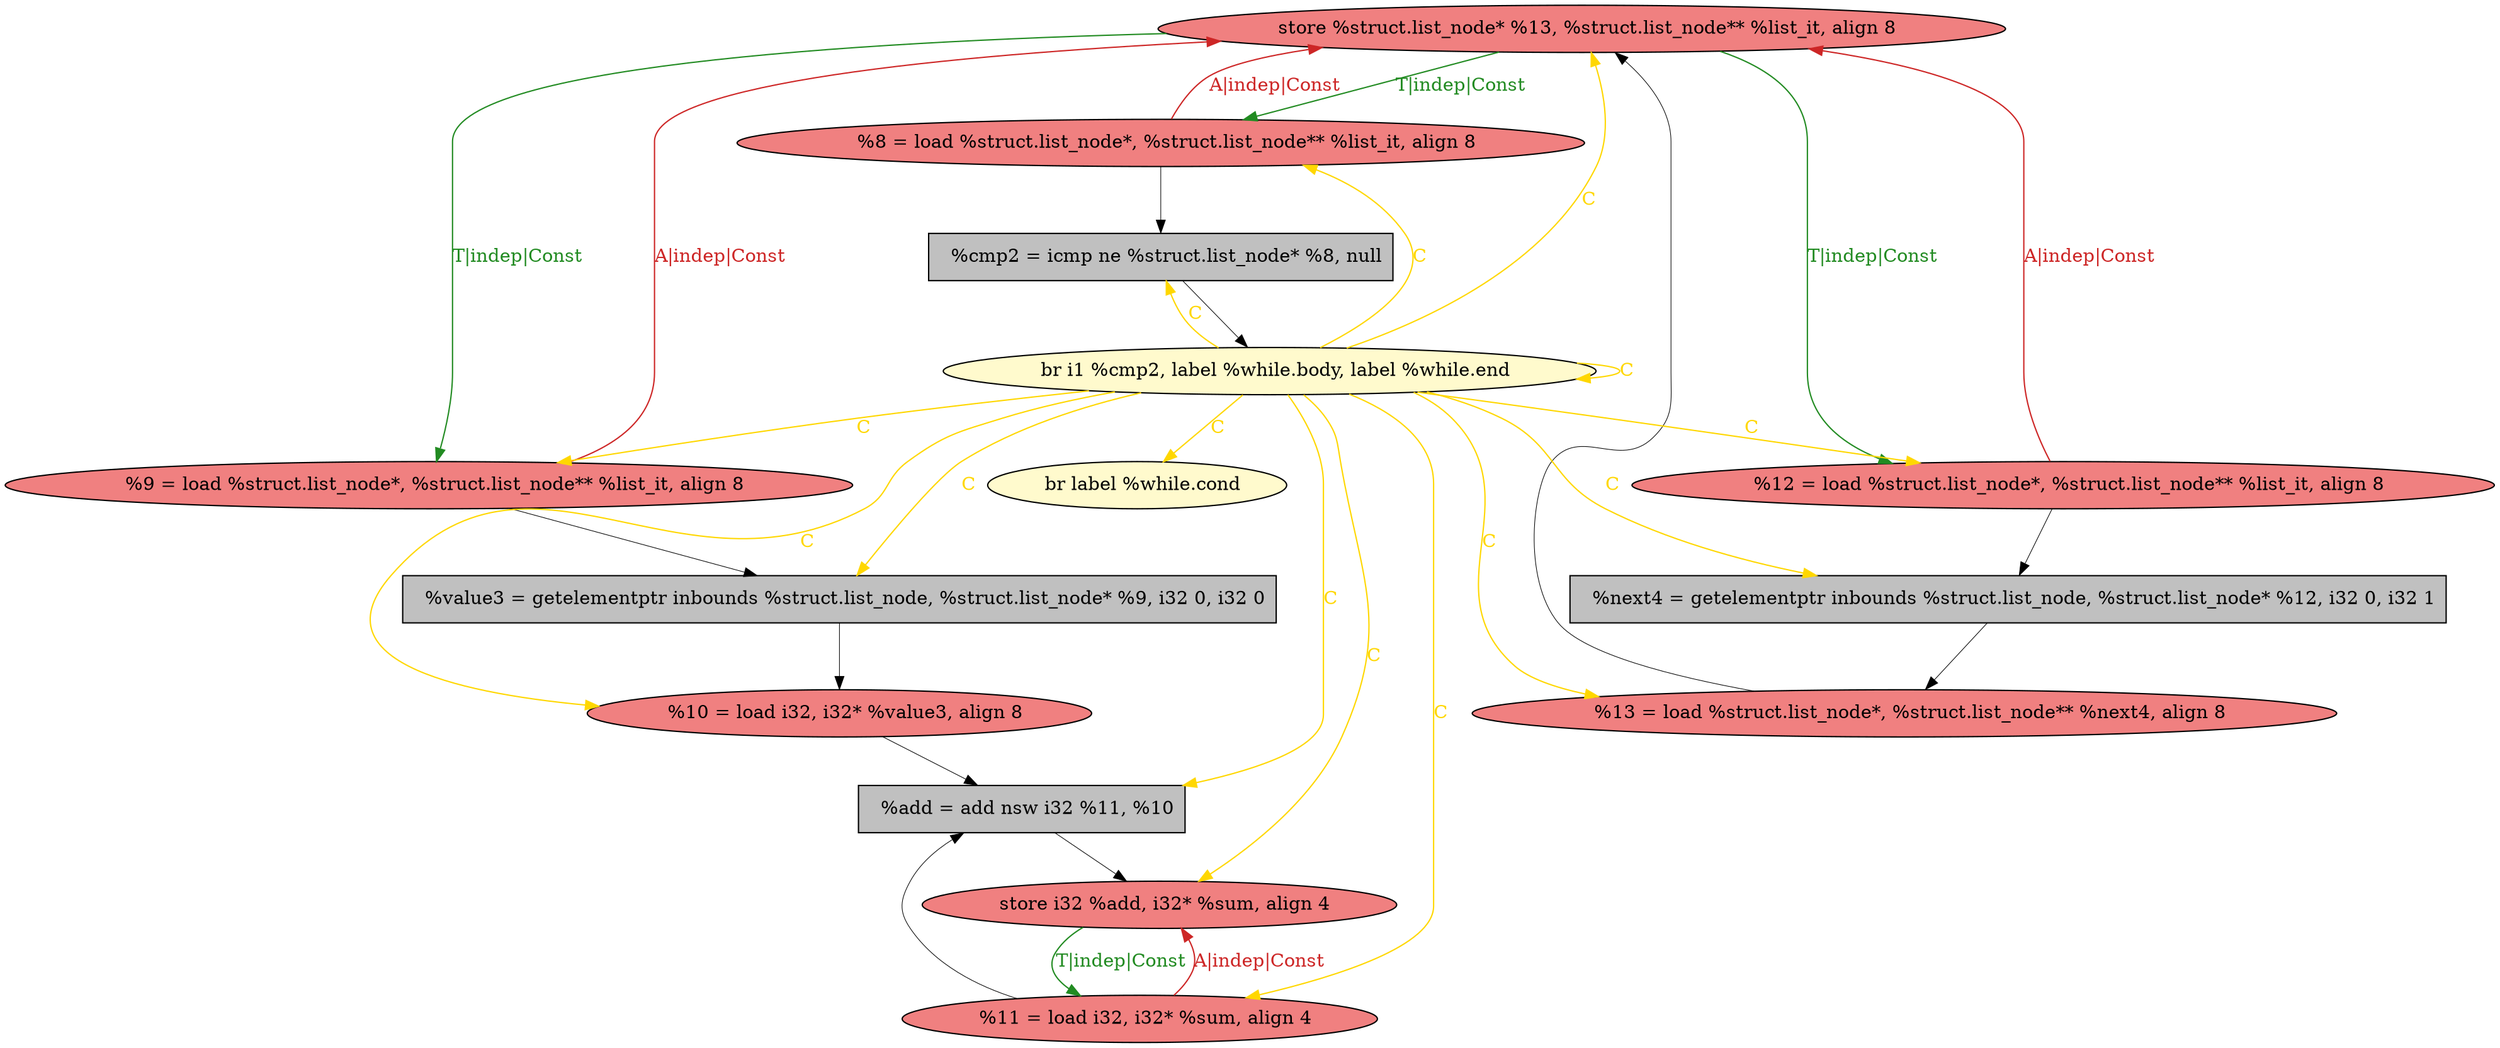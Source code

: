 
digraph G {


node1167 [fillcolor=lightcoral,label="  store %struct.list_node* %13, %struct.list_node** %list_it, align 8",shape=ellipse,style=filled ]
node1165 [fillcolor=lightcoral,label="  %9 = load %struct.list_node*, %struct.list_node** %list_it, align 8",shape=ellipse,style=filled ]
node1160 [fillcolor=grey,label="  %value3 = getelementptr inbounds %struct.list_node, %struct.list_node* %9, i32 0, i32 0",shape=rectangle,style=filled ]
node1168 [fillcolor=lemonchiffon,label="  br label %while.cond",shape=ellipse,style=filled ]
node1159 [fillcolor=lightcoral,label="  %10 = load i32, i32* %value3, align 8",shape=ellipse,style=filled ]
node1171 [fillcolor=lightcoral,label="  store i32 %add, i32* %sum, align 4",shape=ellipse,style=filled ]
node1169 [fillcolor=lightcoral,label="  %13 = load %struct.list_node*, %struct.list_node** %next4, align 8",shape=ellipse,style=filled ]
node1162 [fillcolor=lemonchiffon,label="  br i1 %cmp2, label %while.body, label %while.end",shape=ellipse,style=filled ]
node1161 [fillcolor=grey,label="  %cmp2 = icmp ne %struct.list_node* %8, null",shape=rectangle,style=filled ]
node1166 [fillcolor=lightcoral,label="  %11 = load i32, i32* %sum, align 4",shape=ellipse,style=filled ]
node1163 [fillcolor=lightcoral,label="  %8 = load %struct.list_node*, %struct.list_node** %list_it, align 8",shape=ellipse,style=filled ]
node1172 [fillcolor=grey,label="  %add = add nsw i32 %11, %10",shape=rectangle,style=filled ]
node1170 [fillcolor=lightcoral,label="  %12 = load %struct.list_node*, %struct.list_node** %list_it, align 8",shape=ellipse,style=filled ]
node1164 [fillcolor=grey,label="  %next4 = getelementptr inbounds %struct.list_node, %struct.list_node* %12, i32 0, i32 1",shape=rectangle,style=filled ]

node1167->node1163 [style=solid,color=forestgreen,label="T|indep|Const",penwidth=1.0,fontcolor=forestgreen ]
node1167->node1170 [style=solid,color=forestgreen,label="T|indep|Const",penwidth=1.0,fontcolor=forestgreen ]
node1166->node1171 [style=solid,color=firebrick3,label="A|indep|Const",penwidth=1.0,fontcolor=firebrick3 ]
node1161->node1162 [style=solid,color=black,label="",penwidth=0.5,fontcolor=black ]
node1171->node1166 [style=solid,color=forestgreen,label="T|indep|Const",penwidth=1.0,fontcolor=forestgreen ]
node1162->node1161 [style=solid,color=gold,label="C",penwidth=1.0,fontcolor=gold ]
node1170->node1167 [style=solid,color=firebrick3,label="A|indep|Const",penwidth=1.0,fontcolor=firebrick3 ]
node1165->node1160 [style=solid,color=black,label="",penwidth=0.5,fontcolor=black ]
node1166->node1172 [style=solid,color=black,label="",penwidth=0.5,fontcolor=black ]
node1164->node1169 [style=solid,color=black,label="",penwidth=0.5,fontcolor=black ]
node1165->node1167 [style=solid,color=firebrick3,label="A|indep|Const",penwidth=1.0,fontcolor=firebrick3 ]
node1162->node1171 [style=solid,color=gold,label="C",penwidth=1.0,fontcolor=gold ]
node1162->node1170 [style=solid,color=gold,label="C",penwidth=1.0,fontcolor=gold ]
node1162->node1164 [style=solid,color=gold,label="C",penwidth=1.0,fontcolor=gold ]
node1162->node1166 [style=solid,color=gold,label="C",penwidth=1.0,fontcolor=gold ]
node1162->node1168 [style=solid,color=gold,label="C",penwidth=1.0,fontcolor=gold ]
node1162->node1167 [style=solid,color=gold,label="C",penwidth=1.0,fontcolor=gold ]
node1162->node1169 [style=solid,color=gold,label="C",penwidth=1.0,fontcolor=gold ]
node1163->node1167 [style=solid,color=firebrick3,label="A|indep|Const",penwidth=1.0,fontcolor=firebrick3 ]
node1162->node1162 [style=solid,color=gold,label="C",penwidth=1.0,fontcolor=gold ]
node1160->node1159 [style=solid,color=black,label="",penwidth=0.5,fontcolor=black ]
node1162->node1163 [style=solid,color=gold,label="C",penwidth=1.0,fontcolor=gold ]
node1159->node1172 [style=solid,color=black,label="",penwidth=0.5,fontcolor=black ]
node1162->node1159 [style=solid,color=gold,label="C",penwidth=1.0,fontcolor=gold ]
node1162->node1165 [style=solid,color=gold,label="C",penwidth=1.0,fontcolor=gold ]
node1170->node1164 [style=solid,color=black,label="",penwidth=0.5,fontcolor=black ]
node1167->node1165 [style=solid,color=forestgreen,label="T|indep|Const",penwidth=1.0,fontcolor=forestgreen ]
node1172->node1171 [style=solid,color=black,label="",penwidth=0.5,fontcolor=black ]
node1162->node1172 [style=solid,color=gold,label="C",penwidth=1.0,fontcolor=gold ]
node1163->node1161 [style=solid,color=black,label="",penwidth=0.5,fontcolor=black ]
node1169->node1167 [style=solid,color=black,label="",penwidth=0.5,fontcolor=black ]
node1162->node1160 [style=solid,color=gold,label="C",penwidth=1.0,fontcolor=gold ]


}
